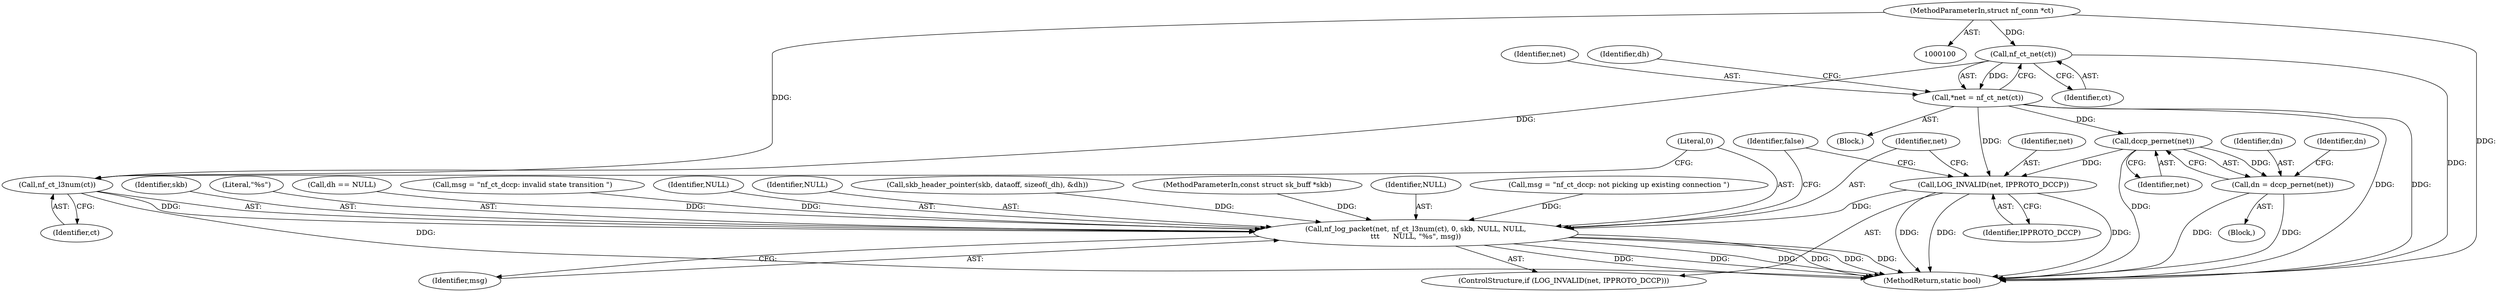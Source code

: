 digraph "0_linux_b22f5126a24b3b2f15448c3f2a254fc10cbc2b92_0@pointer" {
"1000101" [label="(MethodParameterIn,struct nf_conn *ct)"];
"1000109" [label="(Call,nf_ct_net(ct))"];
"1000107" [label="(Call,*net = nf_ct_net(ct))"];
"1000146" [label="(Call,dccp_pernet(net))"];
"1000144" [label="(Call,dn = dccp_pernet(net))"];
"1000228" [label="(Call,LOG_INVALID(net, IPPROTO_DCCP))"];
"1000231" [label="(Call,nf_log_packet(net, nf_ct_l3num(ct), 0, skb, NULL, NULL,\n\t\t\t      NULL, \"%s\", msg))"];
"1000233" [label="(Call,nf_ct_l3num(ct))"];
"1000227" [label="(ControlStructure,if (LOG_INVALID(net, IPPROTO_DCCP)))"];
"1000238" [label="(Identifier,NULL)"];
"1000118" [label="(Call,skb_header_pointer(skb, dataoff, sizeof(_dh), &dh))"];
"1000239" [label="(Identifier,NULL)"];
"1000229" [label="(Identifier,net)"];
"1000155" [label="(Call,msg = \"nf_ct_dccp: not picking up existing connection \")"];
"1000244" [label="(MethodReturn,static bool)"];
"1000234" [label="(Identifier,ct)"];
"1000236" [label="(Identifier,skb)"];
"1000146" [label="(Call,dccp_pernet(net))"];
"1000144" [label="(Call,dn = dccp_pernet(net))"];
"1000228" [label="(Call,LOG_INVALID(net, IPPROTO_DCCP))"];
"1000145" [label="(Identifier,dn)"];
"1000241" [label="(Identifier,msg)"];
"1000151" [label="(Identifier,dn)"];
"1000240" [label="(Literal,\"%s\")"];
"1000109" [label="(Call,nf_ct_net(ct))"];
"1000110" [label="(Identifier,ct)"];
"1000126" [label="(Call,dh == NULL)"];
"1000162" [label="(Call,msg = \"nf_ct_dccp: invalid state transition \")"];
"1000147" [label="(Identifier,net)"];
"1000231" [label="(Call,nf_log_packet(net, nf_ct_l3num(ct), 0, skb, NULL, NULL,\n\t\t\t      NULL, \"%s\", msg))"];
"1000142" [label="(Block,)"];
"1000117" [label="(Identifier,dh)"];
"1000107" [label="(Call,*net = nf_ct_net(ct))"];
"1000108" [label="(Identifier,net)"];
"1000233" [label="(Call,nf_ct_l3num(ct))"];
"1000237" [label="(Identifier,NULL)"];
"1000230" [label="(Identifier,IPPROTO_DCCP)"];
"1000243" [label="(Identifier,false)"];
"1000102" [label="(MethodParameterIn,const struct sk_buff *skb)"];
"1000101" [label="(MethodParameterIn,struct nf_conn *ct)"];
"1000235" [label="(Literal,0)"];
"1000105" [label="(Block,)"];
"1000232" [label="(Identifier,net)"];
"1000101" -> "1000100"  [label="AST: "];
"1000101" -> "1000244"  [label="DDG: "];
"1000101" -> "1000109"  [label="DDG: "];
"1000101" -> "1000233"  [label="DDG: "];
"1000109" -> "1000107"  [label="AST: "];
"1000109" -> "1000110"  [label="CFG: "];
"1000110" -> "1000109"  [label="AST: "];
"1000107" -> "1000109"  [label="CFG: "];
"1000109" -> "1000244"  [label="DDG: "];
"1000109" -> "1000107"  [label="DDG: "];
"1000109" -> "1000233"  [label="DDG: "];
"1000107" -> "1000105"  [label="AST: "];
"1000108" -> "1000107"  [label="AST: "];
"1000117" -> "1000107"  [label="CFG: "];
"1000107" -> "1000244"  [label="DDG: "];
"1000107" -> "1000244"  [label="DDG: "];
"1000107" -> "1000146"  [label="DDG: "];
"1000107" -> "1000228"  [label="DDG: "];
"1000146" -> "1000144"  [label="AST: "];
"1000146" -> "1000147"  [label="CFG: "];
"1000147" -> "1000146"  [label="AST: "];
"1000144" -> "1000146"  [label="CFG: "];
"1000146" -> "1000244"  [label="DDG: "];
"1000146" -> "1000144"  [label="DDG: "];
"1000146" -> "1000228"  [label="DDG: "];
"1000144" -> "1000142"  [label="AST: "];
"1000145" -> "1000144"  [label="AST: "];
"1000151" -> "1000144"  [label="CFG: "];
"1000144" -> "1000244"  [label="DDG: "];
"1000144" -> "1000244"  [label="DDG: "];
"1000228" -> "1000227"  [label="AST: "];
"1000228" -> "1000230"  [label="CFG: "];
"1000229" -> "1000228"  [label="AST: "];
"1000230" -> "1000228"  [label="AST: "];
"1000232" -> "1000228"  [label="CFG: "];
"1000243" -> "1000228"  [label="CFG: "];
"1000228" -> "1000244"  [label="DDG: "];
"1000228" -> "1000244"  [label="DDG: "];
"1000228" -> "1000244"  [label="DDG: "];
"1000228" -> "1000231"  [label="DDG: "];
"1000231" -> "1000227"  [label="AST: "];
"1000231" -> "1000241"  [label="CFG: "];
"1000232" -> "1000231"  [label="AST: "];
"1000233" -> "1000231"  [label="AST: "];
"1000235" -> "1000231"  [label="AST: "];
"1000236" -> "1000231"  [label="AST: "];
"1000237" -> "1000231"  [label="AST: "];
"1000238" -> "1000231"  [label="AST: "];
"1000239" -> "1000231"  [label="AST: "];
"1000240" -> "1000231"  [label="AST: "];
"1000241" -> "1000231"  [label="AST: "];
"1000243" -> "1000231"  [label="CFG: "];
"1000231" -> "1000244"  [label="DDG: "];
"1000231" -> "1000244"  [label="DDG: "];
"1000231" -> "1000244"  [label="DDG: "];
"1000231" -> "1000244"  [label="DDG: "];
"1000231" -> "1000244"  [label="DDG: "];
"1000231" -> "1000244"  [label="DDG: "];
"1000233" -> "1000231"  [label="DDG: "];
"1000118" -> "1000231"  [label="DDG: "];
"1000102" -> "1000231"  [label="DDG: "];
"1000126" -> "1000231"  [label="DDG: "];
"1000155" -> "1000231"  [label="DDG: "];
"1000162" -> "1000231"  [label="DDG: "];
"1000233" -> "1000234"  [label="CFG: "];
"1000234" -> "1000233"  [label="AST: "];
"1000235" -> "1000233"  [label="CFG: "];
"1000233" -> "1000244"  [label="DDG: "];
}
